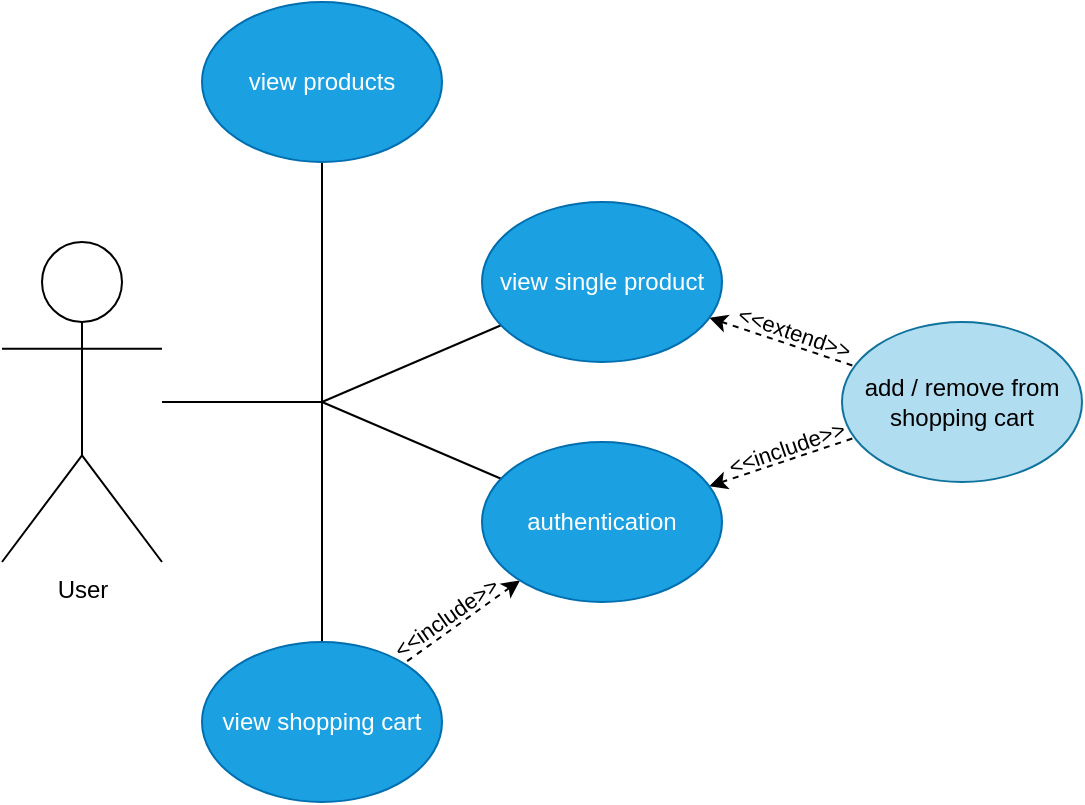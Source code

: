 <mxfile version="17.2.4" type="device"><diagram id="vtqsokQALM-qQsjPemi5" name="Seite-1"><mxGraphModel dx="1038" dy="641" grid="1" gridSize="10" guides="1" tooltips="1" connect="1" arrows="1" fold="1" page="1" pageScale="1" pageWidth="827" pageHeight="1169" math="0" shadow="0"><root><mxCell id="0"/><mxCell id="1" parent="0"/><mxCell id="e8keutFCaq7xs0d0yBy9-1" value="User" style="shape=umlActor;verticalLabelPosition=bottom;verticalAlign=top;html=1;outlineConnect=0;" parent="1" vertex="1"><mxGeometry x="120" y="280" width="80" height="160" as="geometry"/></mxCell><mxCell id="e8keutFCaq7xs0d0yBy9-23" style="edgeStyle=none;rounded=0;orthogonalLoop=1;jettySize=auto;html=1;startArrow=none;startFill=0;endArrow=none;endFill=0;" parent="1" source="e8keutFCaq7xs0d0yBy9-2" edge="1"><mxGeometry relative="1" as="geometry"><mxPoint x="280" y="360.0" as="targetPoint"/></mxGeometry></mxCell><mxCell id="e8keutFCaq7xs0d0yBy9-2" value="view products" style="ellipse;whiteSpace=wrap;html=1;fillColor=#1ba1e2;fontColor=#ffffff;strokeColor=#006EAF;" parent="1" vertex="1"><mxGeometry x="220" y="160" width="120" height="80" as="geometry"/></mxCell><mxCell id="e8keutFCaq7xs0d0yBy9-13" style="edgeStyle=none;rounded=0;orthogonalLoop=1;jettySize=auto;html=1;dashed=1;startArrow=classic;startFill=1;endArrow=none;endFill=0;" parent="1" source="e8keutFCaq7xs0d0yBy9-3" target="e8keutFCaq7xs0d0yBy9-11" edge="1"><mxGeometry relative="1" as="geometry"/></mxCell><mxCell id="e8keutFCaq7xs0d0yBy9-14" value="&amp;lt;&amp;lt;extend&amp;gt;&amp;gt;" style="edgeLabel;html=1;align=center;verticalAlign=middle;resizable=0;points=[];labelBackgroundColor=none;rotation=19;" parent="e8keutFCaq7xs0d0yBy9-13" vertex="1" connectable="0"><mxGeometry x="-0.305" y="-1" relative="1" as="geometry"><mxPoint x="17" y="-3" as="offset"/></mxGeometry></mxCell><mxCell id="e8keutFCaq7xs0d0yBy9-24" style="edgeStyle=none;rounded=0;orthogonalLoop=1;jettySize=auto;html=1;startArrow=none;startFill=0;endArrow=none;endFill=0;" parent="1" source="e8keutFCaq7xs0d0yBy9-3" edge="1"><mxGeometry relative="1" as="geometry"><mxPoint x="280" y="360.0" as="targetPoint"/></mxGeometry></mxCell><mxCell id="e8keutFCaq7xs0d0yBy9-3" value="view single product" style="ellipse;whiteSpace=wrap;html=1;fillColor=#1ba1e2;fontColor=#ffffff;strokeColor=#006EAF;" parent="1" vertex="1"><mxGeometry x="360" y="260" width="120" height="80" as="geometry"/></mxCell><mxCell id="e8keutFCaq7xs0d0yBy9-16" style="edgeStyle=none;rounded=0;orthogonalLoop=1;jettySize=auto;html=1;dashed=1;startArrow=classic;startFill=1;endArrow=none;endFill=0;" parent="1" source="e8keutFCaq7xs0d0yBy9-4" target="e8keutFCaq7xs0d0yBy9-11" edge="1"><mxGeometry relative="1" as="geometry"/></mxCell><mxCell id="e8keutFCaq7xs0d0yBy9-17" value="&amp;lt;&amp;lt;include&amp;gt;&amp;gt;" style="edgeLabel;html=1;align=center;verticalAlign=middle;resizable=0;points=[];rotation=-19;labelBackgroundColor=none;" parent="e8keutFCaq7xs0d0yBy9-16" vertex="1" connectable="0"><mxGeometry x="-0.144" y="1" relative="1" as="geometry"><mxPoint x="7" y="-8" as="offset"/></mxGeometry></mxCell><mxCell id="e8keutFCaq7xs0d0yBy9-25" style="edgeStyle=none;rounded=0;orthogonalLoop=1;jettySize=auto;html=1;startArrow=none;startFill=0;endArrow=none;endFill=0;" parent="1" source="e8keutFCaq7xs0d0yBy9-4" edge="1"><mxGeometry relative="1" as="geometry"><mxPoint x="280" y="360.0" as="targetPoint"/></mxGeometry></mxCell><mxCell id="ZwYVLk2SFqKl9YQ5wb9e-1" style="rounded=0;orthogonalLoop=1;jettySize=auto;html=1;startArrow=classic;startFill=1;endArrow=none;endFill=0;dashed=1;" parent="1" source="e8keutFCaq7xs0d0yBy9-4" target="e8keutFCaq7xs0d0yBy9-10" edge="1"><mxGeometry relative="1" as="geometry"/></mxCell><mxCell id="ZwYVLk2SFqKl9YQ5wb9e-2" value="&amp;lt;&amp;lt;include&amp;gt;&amp;gt;" style="edgeLabel;html=1;align=center;verticalAlign=middle;resizable=0;points=[];labelBackgroundColor=none;rotation=-35;" parent="ZwYVLk2SFqKl9YQ5wb9e-1" vertex="1" connectable="0"><mxGeometry x="0.47" y="2" relative="1" as="geometry"><mxPoint x="4" y="-13" as="offset"/></mxGeometry></mxCell><mxCell id="e8keutFCaq7xs0d0yBy9-4" value="authentication" style="ellipse;whiteSpace=wrap;html=1;fillColor=#1ba1e2;fontColor=#ffffff;strokeColor=#006EAF;" parent="1" vertex="1"><mxGeometry x="360" y="380" width="120" height="80" as="geometry"/></mxCell><mxCell id="e8keutFCaq7xs0d0yBy9-26" style="edgeStyle=none;rounded=0;orthogonalLoop=1;jettySize=auto;html=1;startArrow=none;startFill=0;endArrow=none;endFill=0;" parent="1" source="e8keutFCaq7xs0d0yBy9-10" edge="1"><mxGeometry relative="1" as="geometry"><mxPoint x="280" y="360.0" as="targetPoint"/></mxGeometry></mxCell><mxCell id="e8keutFCaq7xs0d0yBy9-10" value="view shopping cart" style="ellipse;whiteSpace=wrap;html=1;fillColor=#1ba1e2;fontColor=#ffffff;strokeColor=#006EAF;" parent="1" vertex="1"><mxGeometry x="220" y="480" width="120" height="80" as="geometry"/></mxCell><mxCell id="e8keutFCaq7xs0d0yBy9-11" value="add / remove from shopping cart" style="ellipse;whiteSpace=wrap;html=1;fillColor=#b1ddf0;strokeColor=#10739e;" parent="1" vertex="1"><mxGeometry x="540" y="320" width="120" height="80" as="geometry"/></mxCell><mxCell id="e8keutFCaq7xs0d0yBy9-22" value="" style="endArrow=none;html=1;rounded=0;" parent="1" edge="1"><mxGeometry width="50" height="50" relative="1" as="geometry"><mxPoint x="200" y="360" as="sourcePoint"/><mxPoint x="280" y="360" as="targetPoint"/></mxGeometry></mxCell></root></mxGraphModel></diagram></mxfile>
